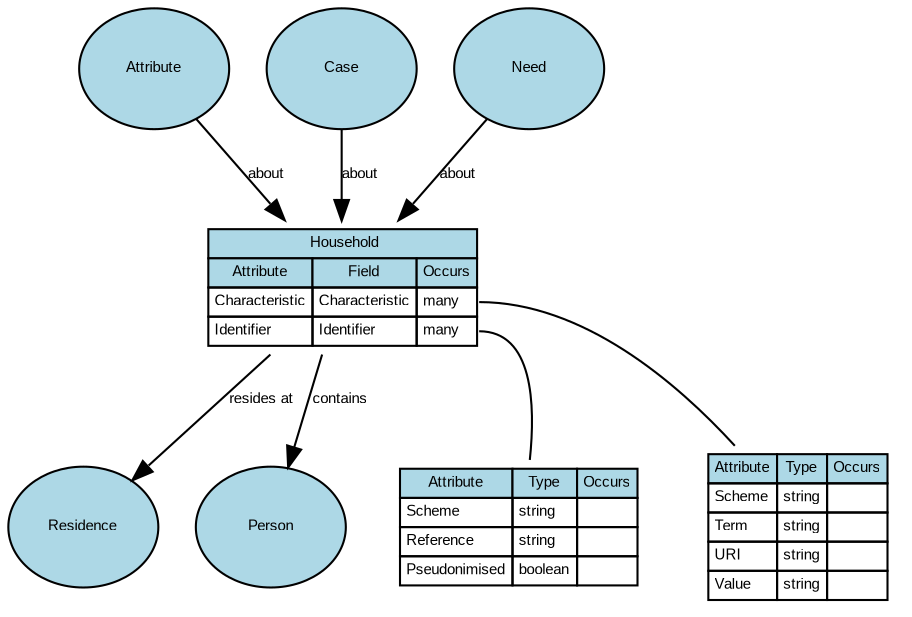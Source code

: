 digraph {
	graph [overlap=false splines=true]
	node [black=black color=black fillcolor=lightblue fontname=Arial fontsize=7]
	edge [fontname=Arial fontsize=7 labelfontname=Arial labelfontsize=7 len=3.0]
	table_port26 [label=<<table border='0' cellborder='1' cellspacing='0'><tr><td bgcolor='lightblue'>Attribute</td><td bgcolor='lightblue'>Type</td><td bgcolor='lightblue'>Occurs</td></tr><tr><td align='left' balign='left' valign='top'>Scheme</td><td align='left' balign='left' valign='top'>string</td><td align='left' balign='left' valign='top'></td></tr><tr><td align='left' balign='left' valign='top'>Term</td><td align='left' balign='left' valign='top'>string</td><td align='left' balign='left' valign='top'></td></tr><tr><td align='left' balign='left' valign='top'>URI</td><td align='left' balign='left' valign='top'>string</td><td align='left' balign='left' valign='top'></td></tr><tr><td align='left' balign='left' valign='top'>Value</td><td align='left' balign='left' valign='top'>string</td><td align='left' balign='left' valign='top'></td></tr></table>> shape=plaintext]
	Household:26 -> table_port26 [dir=none]
	table_port27 [label=<<table border='0' cellborder='1' cellspacing='0'><tr><td bgcolor='lightblue'>Attribute</td><td bgcolor='lightblue'>Type</td><td bgcolor='lightblue'>Occurs</td></tr><tr><td align='left' balign='left' valign='top'>Scheme</td><td align='left' balign='left' valign='top'>string</td><td align='left' balign='left' valign='top'></td></tr><tr><td align='left' balign='left' valign='top'>Reference</td><td align='left' balign='left' valign='top'>string</td><td align='left' balign='left' valign='top'></td></tr><tr><td align='left' balign='left' valign='top'>Pseudonimised</td><td align='left' balign='left' valign='top'>boolean</td><td align='left' balign='left' valign='top'></td></tr></table>> shape=plaintext]
	Household:27 -> table_port27 [dir=none]
	Household [label=<<table border='0' cellborder='1' cellspacing='0'><tr><td colspan='3' bgcolor='lightblue'> Household</td></tr><tr><td bgcolor='lightblue'>Attribute</td><td bgcolor='lightblue'>Field</td><td bgcolor='lightblue'>Occurs</td></tr><tr><td align='left' balign='left' valign='top'>Characteristic</td><td align='left' balign='left' valign='top'>Characteristic</td><td align='left' balign='left' valign='top' port='26'>many</td></tr><tr><td align='left' balign='left' valign='top'>Identifier</td><td align='left' balign='left' valign='top'>Identifier</td><td align='left' balign='left' valign='top' port='27'>many</td></tr></table>> URL="#Household" shape=plaintext]
	Concept_Residence [label=Residence URL="#Household" fixedsize=true height=0.8 style=filled width=1.0]
	Household -> Concept_Residence [label="resides at"]
	Concept_Person [label=Person URL="#Household" fixedsize=true height=0.8 style=filled width=1.0]
	Household -> Concept_Person [label=contains]
	ConceptOf_Attribute [label=Attribute URL="#Household" fixedsize=true height=0.8 style=filled width=1.0]
	ConceptOf_Attribute -> Household [label=about]
	ConceptOf_Case [label=Case URL="#Household" fixedsize=true height=0.8 style=filled width=1.0]
	ConceptOf_Case -> Household [label=about]
	ConceptOf_Need [label=Need URL="#Household" fixedsize=true height=0.8 style=filled width=1.0]
	ConceptOf_Need -> Household [label=about]
}
